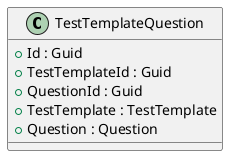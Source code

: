 @startuml
class TestTemplateQuestion {
    + Id : Guid
    + TestTemplateId : Guid
    + QuestionId : Guid
    + TestTemplate : TestTemplate
    + Question : Question
}
@enduml 